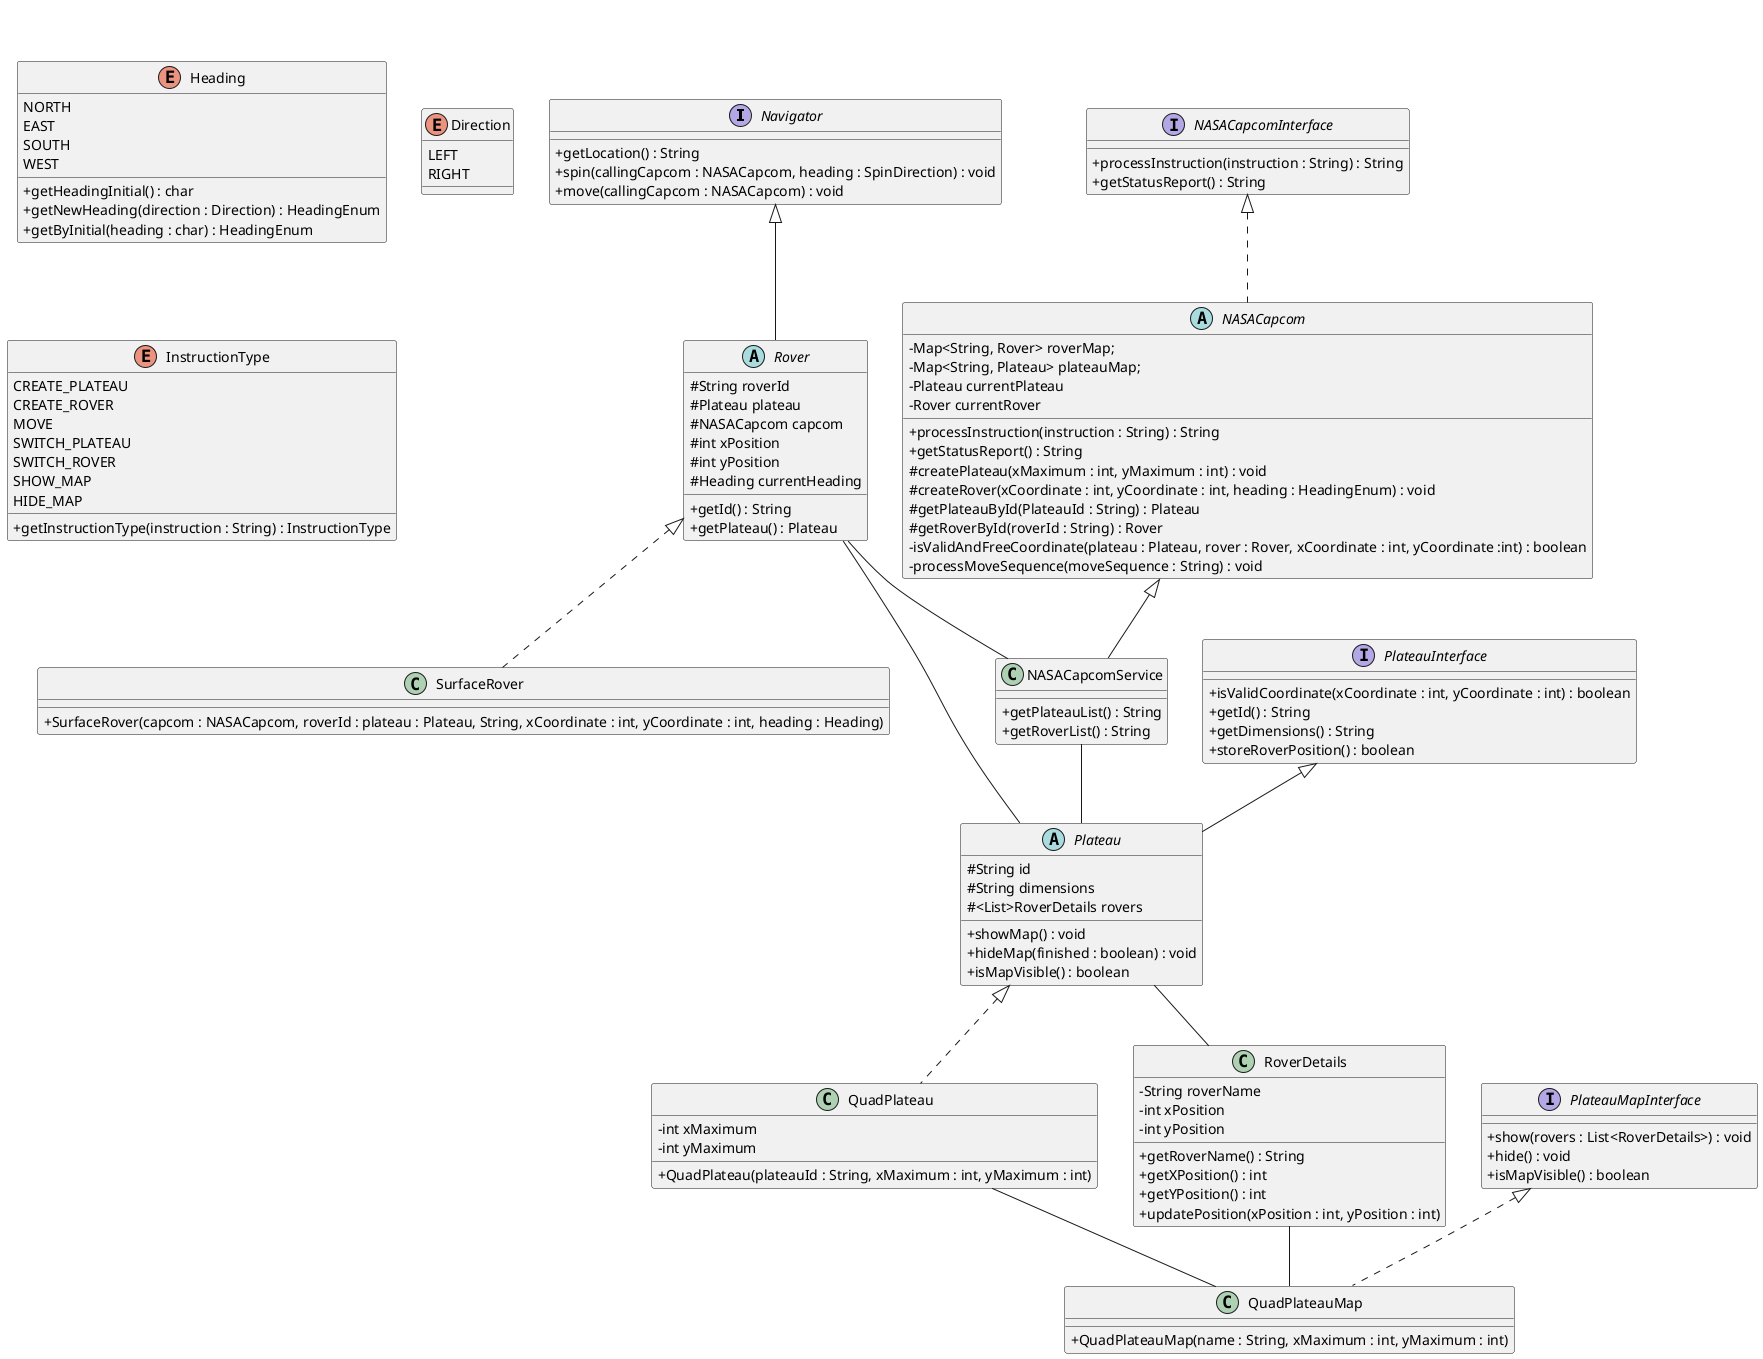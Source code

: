 @startuml
skinparam classAttributeIconSize 0

interface Navigator {
    + getLocation() : String
    + spin(callingCapcom : NASACapcom, heading : SpinDirection) : void
    + move(callingCapcom : NASACapcom) : void
}

abstract class Rover extends Navigator  {
  # String roverId
  # Plateau plateau
  # NASACapcom capcom
  # int xPosition
  # int yPosition
  # Heading currentHeading

  + getId() : String
  + getPlateau() : Plateau
}

class SurfaceRover implements Rover  {
    + SurfaceRover(capcom : NASACapcom, roverId : plateau : Plateau, String, xCoordinate : int, yCoordinate : int, heading : Heading)
}

interface PlateauInterface  {
   + isValidCoordinate(xCoordinate : int, yCoordinate : int) : boolean
   + getId() : String
   + getDimensions() : String
   + storeRoverPosition() : boolean
}

abstract class Plateau extends PlateauInterface {
  # String id
  # String dimensions
  # <List>RoverDetails rovers

  + showMap() : void
  + hideMap(finished : boolean) : void
  + isMapVisible() : boolean
}

class QuadPlateau implements Plateau {
  - int xMaximum
  - int yMaximum

   + QuadPlateau(plateauId : String, xMaximum : int, yMaximum : int)
}


enum Heading
{
NORTH
EAST
SOUTH
WEST
+ getHeadingInitial() : char
+ getNewHeading(direction : Direction) : HeadingEnum
+ getByInitial(heading : char) : HeadingEnum
}

enum Direction
{
LEFT
RIGHT
}

enum InstructionType
{
CREATE_PLATEAU
CREATE_ROVER
MOVE
SWITCH_PLATEAU
SWITCH_ROVER
SHOW_MAP
HIDE_MAP
+ getInstructionType(instruction : String) : InstructionType
}

interface NASACapcomInterface {
  + processInstruction(instruction : String) : String
  + getStatusReport() : String
}

abstract class NASACapcom implements NASACapcomInterface {
  - Map<String, Rover> roverMap;
  - Map<String, Plateau> plateauMap;
  - Plateau currentPlateau
  - Rover currentRover

  + processInstruction(instruction : String) : String
  + getStatusReport() : String
  # createPlateau(xMaximum : int, yMaximum : int) : void
  # createRover(xCoordinate : int, yCoordinate : int, heading : HeadingEnum) : void
  # getPlateauById(PlateauId : String) : Plateau
  # getRoverById(roverId : String) : Rover
  - isValidAndFreeCoordinate(plateau : Plateau, rover : Rover, xCoordinate : int, yCoordinate :int) : boolean
  - processMoveSequence(moveSequence : String) : void
}

class NASACapcomService extends NASACapcom
{
  + getPlateauList() : String
  + getRoverList() : String
}

interface PlateauMapInterface {
  + show(rovers : List<RoverDetails>) : void
  + hide() : void
  + isMapVisible() : boolean
}

class QuadPlateauMap implements PlateauMapInterface {
  + QuadPlateauMap(name : String, xMaximum : int, yMaximum : int)
}

class RoverDetails {
  - String roverName
  - int xPosition
  - int yPosition

  + getRoverName() : String
  + getXPosition() : int
  + getYPosition() : int
  + updatePosition(xPosition : int, yPosition : int)
}

NASACapcomService -- Plateau
Rover -- NASACapcomService
Rover -- Plateau
Plateau -- RoverDetails
RoverDetails -- QuadPlateauMap
QuadPlateau -- QuadPlateauMap

Heading -[Hidden] Navigator
Heading -[hidden] Direction
Heading -[hidden]d-> InstructionType

@enduml